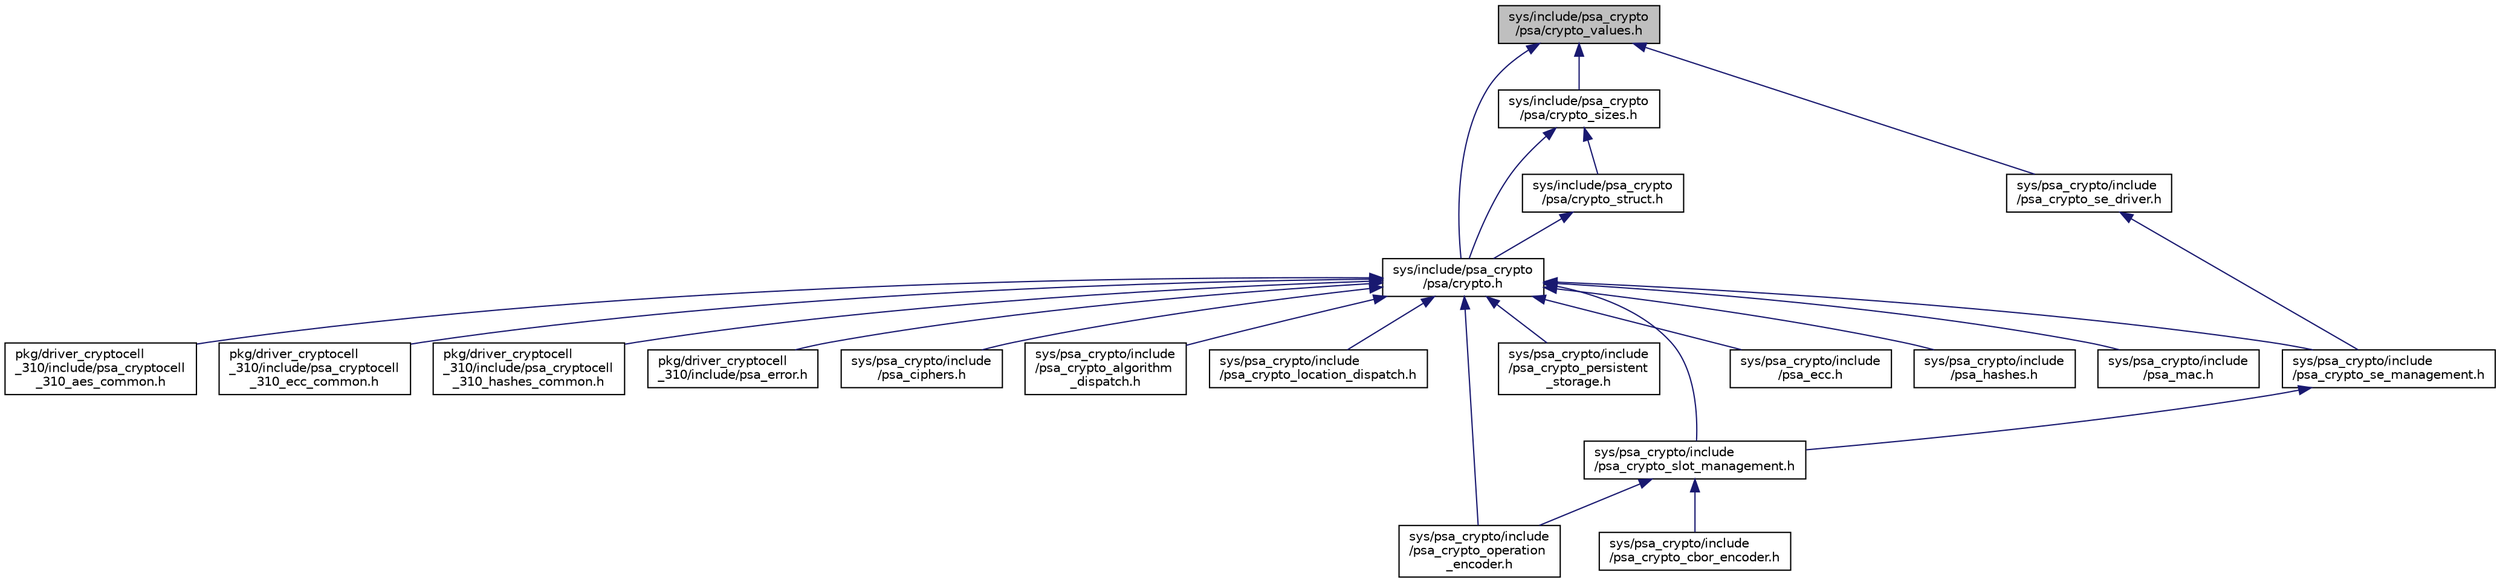 digraph "sys/include/psa_crypto/psa/crypto_values.h"
{
 // LATEX_PDF_SIZE
  edge [fontname="Helvetica",fontsize="10",labelfontname="Helvetica",labelfontsize="10"];
  node [fontname="Helvetica",fontsize="10",shape=record];
  Node1 [label="sys/include/psa_crypto\l/psa/crypto_values.h",height=0.2,width=0.4,color="black", fillcolor="grey75", style="filled", fontcolor="black",tooltip="Value definitions for PSA Crypto."];
  Node1 -> Node2 [dir="back",color="midnightblue",fontsize="10",style="solid",fontname="Helvetica"];
  Node2 [label="sys/include/psa_crypto\l/psa/crypto.h",height=0.2,width=0.4,color="black", fillcolor="white", style="filled",URL="$crypto_8h.html",tooltip="Function declarations for PSA Crypto."];
  Node2 -> Node3 [dir="back",color="midnightblue",fontsize="10",style="solid",fontname="Helvetica"];
  Node3 [label="pkg/driver_cryptocell\l_310/include/psa_cryptocell\l_310_aes_common.h",height=0.2,width=0.4,color="black", fillcolor="white", style="filled",URL="$psa__cryptocell__310__aes__common_8h.html",tooltip="Common AES functions used by all PSA Crypto wrappers for the CryptoCell 310 AES APIs."];
  Node2 -> Node4 [dir="back",color="midnightblue",fontsize="10",style="solid",fontname="Helvetica"];
  Node4 [label="pkg/driver_cryptocell\l_310/include/psa_cryptocell\l_310_ecc_common.h",height=0.2,width=0.4,color="black", fillcolor="white", style="filled",URL="$psa__cryptocell__310__ecc__common_8h.html",tooltip="Common ECC functions used by all PSA Crypto wrappers for the CryptoCell 310 ECC APIs."];
  Node2 -> Node5 [dir="back",color="midnightblue",fontsize="10",style="solid",fontname="Helvetica"];
  Node5 [label="pkg/driver_cryptocell\l_310/include/psa_cryptocell\l_310_hashes_common.h",height=0.2,width=0.4,color="black", fillcolor="white", style="filled",URL="$psa__cryptocell__310__hashes__common_8h.html",tooltip="Common hash functions used by all PSA Crypto wrappers for the CryptoCell 310 hash APIs."];
  Node2 -> Node6 [dir="back",color="midnightblue",fontsize="10",style="solid",fontname="Helvetica"];
  Node6 [label="pkg/driver_cryptocell\l_310/include/psa_error.h",height=0.2,width=0.4,color="black", fillcolor="white", style="filled",URL="$psa__error_8h.html",tooltip="Glue code translating between PSA Crypto and the CryptoCell 310 driver APIs."];
  Node2 -> Node7 [dir="back",color="midnightblue",fontsize="10",style="solid",fontname="Helvetica"];
  Node7 [label="sys/psa_crypto/include\l/psa_ciphers.h",height=0.2,width=0.4,color="black", fillcolor="white", style="filled",URL="$psa__ciphers_8h.html",tooltip="Function declarations for low level wrapper functions for cipher operations."];
  Node2 -> Node8 [dir="back",color="midnightblue",fontsize="10",style="solid",fontname="Helvetica"];
  Node8 [label="sys/psa_crypto/include\l/psa_crypto_algorithm\l_dispatch.h",height=0.2,width=0.4,color="black", fillcolor="white", style="filled",URL="$psa__crypto__algorithm__dispatch_8h.html",tooltip="Function declarations for PSA Crypto algorithm dispatcher."];
  Node2 -> Node9 [dir="back",color="midnightblue",fontsize="10",style="solid",fontname="Helvetica"];
  Node9 [label="sys/psa_crypto/include\l/psa_crypto_location_dispatch.h",height=0.2,width=0.4,color="black", fillcolor="white", style="filled",URL="$psa__crypto__location__dispatch_8h.html",tooltip="Function declarations for the PSA Crypto location dispatcher."];
  Node2 -> Node10 [dir="back",color="midnightblue",fontsize="10",style="solid",fontname="Helvetica"];
  Node10 [label="sys/psa_crypto/include\l/psa_crypto_operation\l_encoder.h",height=0.2,width=0.4,color="black", fillcolor="white", style="filled",URL="$psa__crypto__operation__encoder_8h.html",tooltip="Macros used to map PSA algorithms, key types and key sizes to specific key types and operations to ca..."];
  Node2 -> Node11 [dir="back",color="midnightblue",fontsize="10",style="solid",fontname="Helvetica"];
  Node11 [label="sys/psa_crypto/include\l/psa_crypto_persistent\l_storage.h",height=0.2,width=0.4,color="black", fillcolor="white", style="filled",URL="$psa__crypto__persistent__storage_8h.html",tooltip=" "];
  Node2 -> Node12 [dir="back",color="midnightblue",fontsize="10",style="solid",fontname="Helvetica"];
  Node12 [label="sys/psa_crypto/include\l/psa_crypto_se_management.h",height=0.2,width=0.4,color="black", fillcolor="white", style="filled",URL="$psa__crypto__se__management_8h.html",tooltip="PSA Secure Element management function declarations."];
  Node12 -> Node13 [dir="back",color="midnightblue",fontsize="10",style="solid",fontname="Helvetica"];
  Node13 [label="sys/psa_crypto/include\l/psa_crypto_slot_management.h",height=0.2,width=0.4,color="black", fillcolor="white", style="filled",URL="$psa__crypto__slot__management_8h.html",tooltip="PSA key slot management function declarations."];
  Node13 -> Node14 [dir="back",color="midnightblue",fontsize="10",style="solid",fontname="Helvetica"];
  Node14 [label="sys/psa_crypto/include\l/psa_crypto_cbor_encoder.h",height=0.2,width=0.4,color="black", fillcolor="white", style="filled",URL="$psa__crypto__cbor__encoder_8h.html",tooltip=" "];
  Node13 -> Node10 [dir="back",color="midnightblue",fontsize="10",style="solid",fontname="Helvetica"];
  Node2 -> Node13 [dir="back",color="midnightblue",fontsize="10",style="solid",fontname="Helvetica"];
  Node2 -> Node15 [dir="back",color="midnightblue",fontsize="10",style="solid",fontname="Helvetica"];
  Node15 [label="sys/psa_crypto/include\l/psa_ecc.h",height=0.2,width=0.4,color="black", fillcolor="white", style="filled",URL="$psa__ecc_8h.html",tooltip="Function declarations for low level wrapper functions for ECC operations."];
  Node2 -> Node16 [dir="back",color="midnightblue",fontsize="10",style="solid",fontname="Helvetica"];
  Node16 [label="sys/psa_crypto/include\l/psa_hashes.h",height=0.2,width=0.4,color="black", fillcolor="white", style="filled",URL="$psa__hashes_8h.html",tooltip="Function declarations for low level wrapper functions for hash operations."];
  Node2 -> Node17 [dir="back",color="midnightblue",fontsize="10",style="solid",fontname="Helvetica"];
  Node17 [label="sys/psa_crypto/include\l/psa_mac.h",height=0.2,width=0.4,color="black", fillcolor="white", style="filled",URL="$psa__mac_8h.html",tooltip="Function declarations for low level wrapper functions for MAC operations."];
  Node1 -> Node18 [dir="back",color="midnightblue",fontsize="10",style="solid",fontname="Helvetica"];
  Node18 [label="sys/include/psa_crypto\l/psa/crypto_sizes.h",height=0.2,width=0.4,color="black", fillcolor="white", style="filled",URL="$crypto__sizes_8h.html",tooltip="Size definitions for PSA Crypto."];
  Node18 -> Node2 [dir="back",color="midnightblue",fontsize="10",style="solid",fontname="Helvetica"];
  Node18 -> Node19 [dir="back",color="midnightblue",fontsize="10",style="solid",fontname="Helvetica"];
  Node19 [label="sys/include/psa_crypto\l/psa/crypto_struct.h",height=0.2,width=0.4,color="black", fillcolor="white", style="filled",URL="$crypto__struct_8h.html",tooltip="Structure definitions for PSA Crypto."];
  Node19 -> Node2 [dir="back",color="midnightblue",fontsize="10",style="solid",fontname="Helvetica"];
  Node1 -> Node20 [dir="back",color="midnightblue",fontsize="10",style="solid",fontname="Helvetica"];
  Node20 [label="sys/psa_crypto/include\l/psa_crypto_se_driver.h",height=0.2,width=0.4,color="black", fillcolor="white", style="filled",URL="$psa__crypto__se__driver_8h.html",tooltip="PSA external cryptoprocessor driver module."];
  Node20 -> Node12 [dir="back",color="midnightblue",fontsize="10",style="solid",fontname="Helvetica"];
}
